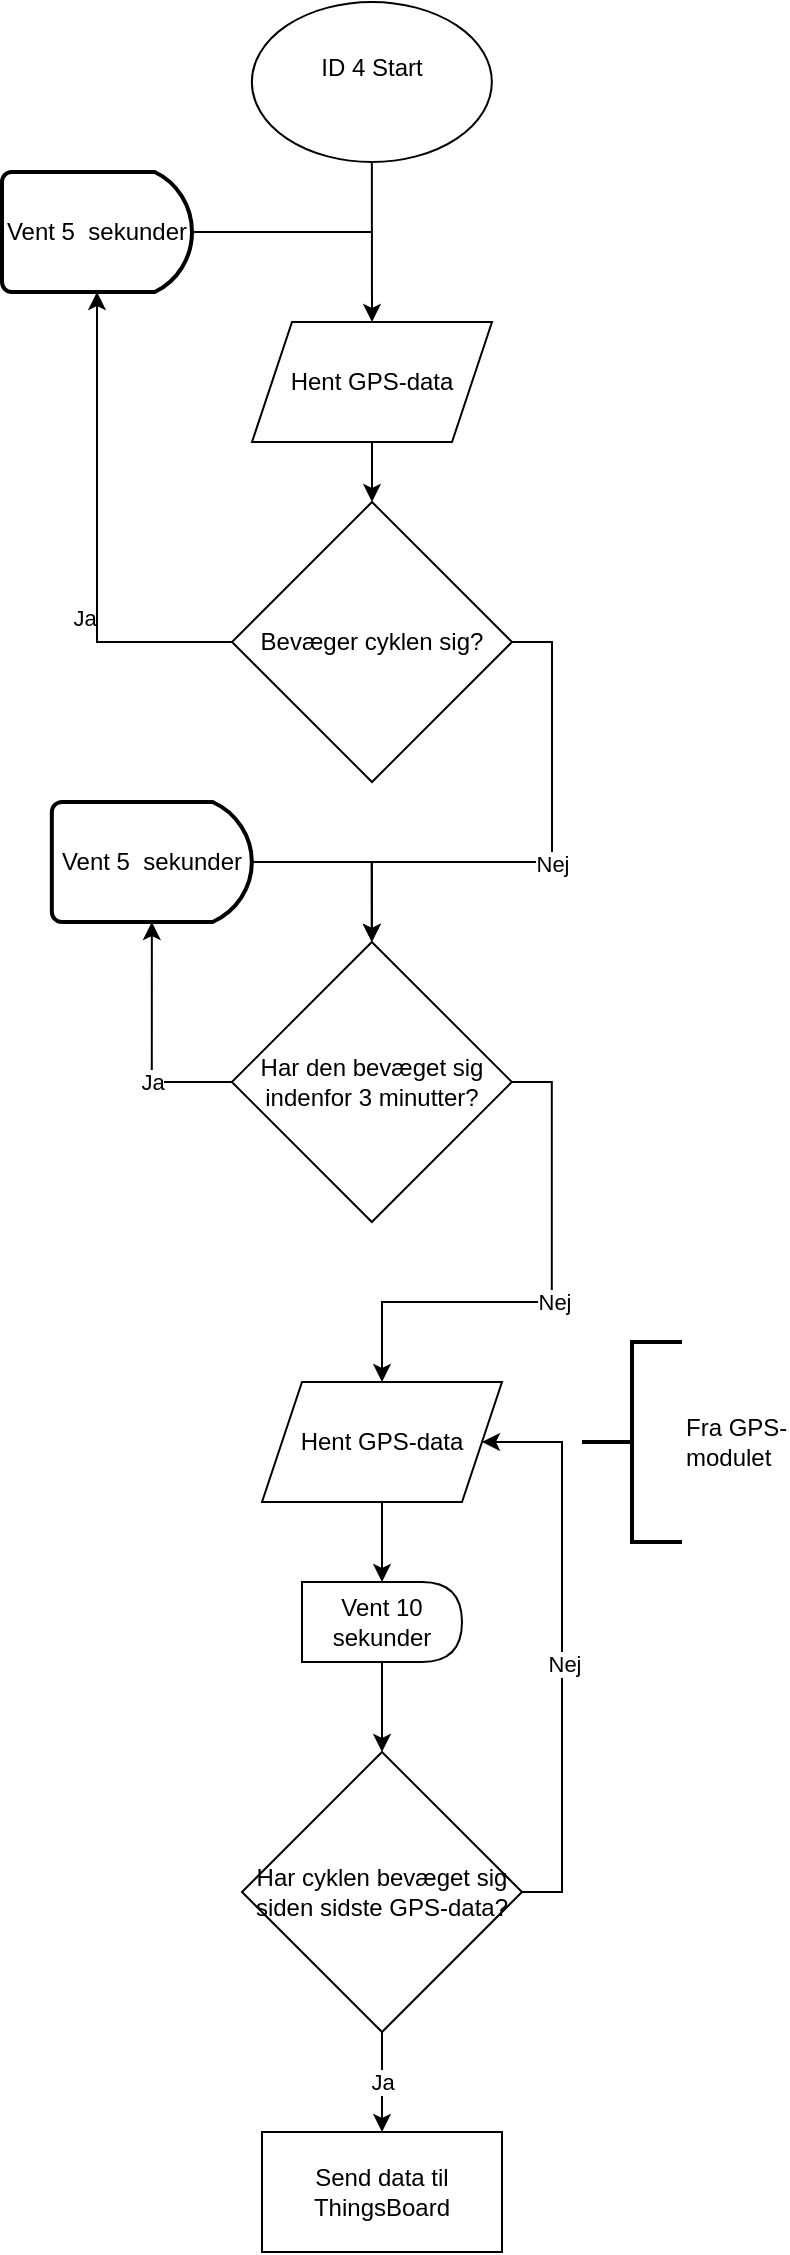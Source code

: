 <mxfile version="25.0.1">
  <diagram name="Side-1" id="5QCO7v8JLTxfKbGBEfMo">
    <mxGraphModel dx="-63" dy="638" grid="1" gridSize="10" guides="1" tooltips="1" connect="1" arrows="1" fold="1" page="1" pageScale="1" pageWidth="10" pageHeight="10" math="0" shadow="0">
      <root>
        <mxCell id="0" />
        <mxCell id="1" parent="0" />
        <mxCell id="t8NLzMtJUix6vNuB-qDw-4" style="edgeStyle=orthogonalEdgeStyle;rounded=0;orthogonalLoop=1;jettySize=auto;html=1;exitX=0;exitY=0.5;exitDx=0;exitDy=0;entryX=0;entryY=0.5;entryDx=0;entryDy=0;" parent="1" edge="1">
          <mxGeometry relative="1" as="geometry">
            <mxPoint x="335" y="635" as="sourcePoint" />
            <Array as="points">
              <mxPoint x="315" y="635" />
              <mxPoint x="315" y="270" />
            </Array>
          </mxGeometry>
        </mxCell>
        <mxCell id="t8NLzMtJUix6vNuB-qDw-5" style="edgeStyle=orthogonalEdgeStyle;rounded=0;orthogonalLoop=1;jettySize=auto;html=1;exitX=0;exitY=0.5;exitDx=0;exitDy=0;entryX=0;entryY=0.5;entryDx=0;entryDy=0;" parent="1" edge="1">
          <mxGeometry relative="1" as="geometry">
            <mxPoint x="335" y="850" as="sourcePoint" />
            <Array as="points">
              <mxPoint x="315" y="850" />
              <mxPoint x="315" y="270" />
            </Array>
          </mxGeometry>
        </mxCell>
        <mxCell id="t8NLzMtJUix6vNuB-qDw-3" style="edgeStyle=orthogonalEdgeStyle;rounded=0;orthogonalLoop=1;jettySize=auto;html=1;exitX=0;exitY=0.5;exitDx=0;exitDy=0;entryX=0;entryY=0.5;entryDx=0;entryDy=0;" parent="1" edge="1">
          <mxGeometry relative="1" as="geometry">
            <mxPoint x="335" y="420" as="sourcePoint" />
            <Array as="points">
              <mxPoint x="315" y="420" />
              <mxPoint x="315" y="270" />
            </Array>
          </mxGeometry>
        </mxCell>
        <mxCell id="t8NLzMtJUix6vNuB-qDw-6" value="" style="edgeStyle=orthogonalEdgeStyle;rounded=0;orthogonalLoop=1;jettySize=auto;html=1;entryX=0.5;entryY=0;entryDx=0;entryDy=0;exitX=0.5;exitY=1;exitDx=0;exitDy=0;" parent="1" source="GzxdJHe5eNdJ97qO83-7-1" target="t8NLzMtJUix6vNuB-qDw-21" edge="1">
          <mxGeometry relative="1" as="geometry">
            <mxPoint x="939.92" y="250" as="targetPoint" />
            <mxPoint x="939.9" y="295" as="sourcePoint" />
          </mxGeometry>
        </mxCell>
        <mxCell id="t8NLzMtJUix6vNuB-qDw-7" value="&lt;div&gt;ID 4 Start&lt;/div&gt;&lt;div&gt;&lt;br&gt;&lt;/div&gt;" style="ellipse;whiteSpace=wrap;html=1;" parent="1" vertex="1">
          <mxGeometry x="879.92" y="85" width="120" height="80" as="geometry" />
        </mxCell>
        <mxCell id="t8NLzMtJUix6vNuB-qDw-34" style="edgeStyle=orthogonalEdgeStyle;rounded=0;orthogonalLoop=1;jettySize=auto;html=1;exitX=1;exitY=0.5;exitDx=0;exitDy=0;entryX=0.5;entryY=0;entryDx=0;entryDy=0;" parent="1" source="t8NLzMtJUix6vNuB-qDw-21" target="t8NLzMtJUix6vNuB-qDw-40" edge="1">
          <mxGeometry relative="1" as="geometry">
            <mxPoint x="939.92" y="535" as="targetPoint" />
          </mxGeometry>
        </mxCell>
        <mxCell id="t8NLzMtJUix6vNuB-qDw-55" value="Nej" style="edgeLabel;html=1;align=center;verticalAlign=middle;resizable=0;points=[];" parent="t8NLzMtJUix6vNuB-qDw-34" vertex="1" connectable="0">
          <mxGeometry x="-0.198" y="-2" relative="1" as="geometry">
            <mxPoint x="2" y="26" as="offset" />
          </mxGeometry>
        </mxCell>
        <mxCell id="t8NLzMtJUix6vNuB-qDw-21" value="Bevæger cyklen sig?" style="rhombus;whiteSpace=wrap;html=1;" parent="1" vertex="1">
          <mxGeometry x="870" y="335" width="140" height="140" as="geometry" />
        </mxCell>
        <mxCell id="t8NLzMtJUix6vNuB-qDw-28" value="Vent 5&amp;nbsp; sekunder" style="strokeWidth=2;html=1;shape=mxgraph.flowchart.delay;whiteSpace=wrap;" parent="1" vertex="1">
          <mxGeometry x="755" y="170" width="95" height="60" as="geometry" />
        </mxCell>
        <mxCell id="t8NLzMtJUix6vNuB-qDw-29" style="edgeStyle=orthogonalEdgeStyle;rounded=0;orthogonalLoop=1;jettySize=auto;html=1;exitX=0;exitY=0.5;exitDx=0;exitDy=0;entryX=0.5;entryY=1;entryDx=0;entryDy=0;entryPerimeter=0;" parent="1" source="t8NLzMtJUix6vNuB-qDw-21" target="t8NLzMtJUix6vNuB-qDw-28" edge="1">
          <mxGeometry relative="1" as="geometry" />
        </mxCell>
        <mxCell id="t8NLzMtJUix6vNuB-qDw-32" value="&lt;div&gt;Ja&lt;/div&gt;" style="edgeLabel;html=1;align=center;verticalAlign=middle;resizable=0;points=[];" parent="t8NLzMtJUix6vNuB-qDw-29" vertex="1" connectable="0">
          <mxGeometry x="-0.34" relative="1" as="geometry">
            <mxPoint x="-7" as="offset" />
          </mxGeometry>
        </mxCell>
        <mxCell id="t8NLzMtJUix6vNuB-qDw-37" style="edgeStyle=orthogonalEdgeStyle;rounded=0;orthogonalLoop=1;jettySize=auto;html=1;exitX=1;exitY=0.5;exitDx=0;exitDy=0;exitPerimeter=0;entryX=0.5;entryY=0;entryDx=0;entryDy=0;" parent="1" source="t8NLzMtJUix6vNuB-qDw-35" target="t8NLzMtJUix6vNuB-qDw-40" edge="1">
          <mxGeometry relative="1" as="geometry">
            <mxPoint x="940" y="650" as="targetPoint" />
          </mxGeometry>
        </mxCell>
        <mxCell id="t8NLzMtJUix6vNuB-qDw-35" value="Vent 5&amp;nbsp; sekunder" style="strokeWidth=2;html=1;shape=mxgraph.flowchart.delay;whiteSpace=wrap;" parent="1" vertex="1">
          <mxGeometry x="779.92" y="485" width="100" height="60" as="geometry" />
        </mxCell>
        <mxCell id="t8NLzMtJUix6vNuB-qDw-36" style="edgeStyle=orthogonalEdgeStyle;rounded=0;orthogonalLoop=1;jettySize=auto;html=1;exitX=0;exitY=0.5;exitDx=0;exitDy=0;entryX=0.5;entryY=1;entryDx=0;entryDy=0;entryPerimeter=0;" parent="1" source="t8NLzMtJUix6vNuB-qDw-40" target="t8NLzMtJUix6vNuB-qDw-35" edge="1">
          <mxGeometry relative="1" as="geometry">
            <mxPoint x="872.42" y="602.5" as="sourcePoint" />
          </mxGeometry>
        </mxCell>
        <mxCell id="t8NLzMtJUix6vNuB-qDw-38" value="Ja" style="edgeLabel;html=1;align=center;verticalAlign=middle;resizable=0;points=[];" parent="t8NLzMtJUix6vNuB-qDw-36" vertex="1" connectable="0">
          <mxGeometry x="0.06" y="1" relative="1" as="geometry">
            <mxPoint x="1" y="23" as="offset" />
          </mxGeometry>
        </mxCell>
        <mxCell id="t8NLzMtJUix6vNuB-qDw-52" style="edgeStyle=orthogonalEdgeStyle;rounded=0;orthogonalLoop=1;jettySize=auto;html=1;exitX=1;exitY=0.5;exitDx=0;exitDy=0;entryX=0.5;entryY=0;entryDx=0;entryDy=0;" parent="1" source="t8NLzMtJUix6vNuB-qDw-40" target="t8NLzMtJUix6vNuB-qDw-54" edge="1">
          <mxGeometry relative="1" as="geometry">
            <mxPoint x="939.92" y="772.5" as="targetPoint" />
          </mxGeometry>
        </mxCell>
        <mxCell id="t8NLzMtJUix6vNuB-qDw-53" value="Nej" style="edgeLabel;html=1;align=center;verticalAlign=middle;resizable=0;points=[];" parent="t8NLzMtJUix6vNuB-qDw-52" vertex="1" connectable="0">
          <mxGeometry x="0.17" y="1" relative="1" as="geometry">
            <mxPoint x="20" y="-1" as="offset" />
          </mxGeometry>
        </mxCell>
        <mxCell id="t8NLzMtJUix6vNuB-qDw-40" value="Har den bevæget sig indenfor 3 minutter?" style="rhombus;whiteSpace=wrap;html=1;" parent="1" vertex="1">
          <mxGeometry x="869.92" y="555" width="140" height="140" as="geometry" />
        </mxCell>
        <mxCell id="t8NLzMtJUix6vNuB-qDw-60" style="edgeStyle=orthogonalEdgeStyle;rounded=0;orthogonalLoop=1;jettySize=auto;html=1;exitX=0.5;exitY=1;exitDx=0;exitDy=0;entryX=0.5;entryY=0;entryDx=0;entryDy=0;" parent="1" source="t8NLzMtJUix6vNuB-qDw-54" target="t8NLzMtJUix6vNuB-qDw-59" edge="1">
          <mxGeometry relative="1" as="geometry" />
        </mxCell>
        <mxCell id="t8NLzMtJUix6vNuB-qDw-54" value="Hent GPS-data" style="shape=parallelogram;perimeter=parallelogramPerimeter;whiteSpace=wrap;html=1;fixedSize=1;" parent="1" vertex="1">
          <mxGeometry x="885" y="775" width="120" height="60" as="geometry" />
        </mxCell>
        <mxCell id="t8NLzMtJUix6vNuB-qDw-62" style="edgeStyle=orthogonalEdgeStyle;rounded=0;orthogonalLoop=1;jettySize=auto;html=1;exitX=0.5;exitY=1;exitDx=0;exitDy=0;entryX=0.5;entryY=0;entryDx=0;entryDy=0;" parent="1" source="t8NLzMtJUix6vNuB-qDw-59" target="t8NLzMtJUix6vNuB-qDw-61" edge="1">
          <mxGeometry relative="1" as="geometry" />
        </mxCell>
        <mxCell id="t8NLzMtJUix6vNuB-qDw-59" value="Vent 10 sekunder" style="shape=delay;whiteSpace=wrap;html=1;" parent="1" vertex="1">
          <mxGeometry x="905" y="875" width="80" height="40" as="geometry" />
        </mxCell>
        <mxCell id="t8NLzMtJUix6vNuB-qDw-63" style="edgeStyle=orthogonalEdgeStyle;rounded=0;orthogonalLoop=1;jettySize=auto;html=1;exitX=1;exitY=0.5;exitDx=0;exitDy=0;entryX=1;entryY=0.5;entryDx=0;entryDy=0;" parent="1" source="t8NLzMtJUix6vNuB-qDw-61" target="t8NLzMtJUix6vNuB-qDw-54" edge="1">
          <mxGeometry relative="1" as="geometry">
            <Array as="points">
              <mxPoint x="1035" y="1030" />
              <mxPoint x="1035" y="805" />
            </Array>
          </mxGeometry>
        </mxCell>
        <mxCell id="t8NLzMtJUix6vNuB-qDw-64" value="Nej" style="edgeLabel;html=1;align=center;verticalAlign=middle;resizable=0;points=[];" parent="t8NLzMtJUix6vNuB-qDw-63" vertex="1" connectable="0">
          <mxGeometry x="-0.055" y="-1" relative="1" as="geometry">
            <mxPoint as="offset" />
          </mxGeometry>
        </mxCell>
        <mxCell id="t8NLzMtJUix6vNuB-qDw-66" style="edgeStyle=orthogonalEdgeStyle;rounded=0;orthogonalLoop=1;jettySize=auto;html=1;exitX=0.5;exitY=1;exitDx=0;exitDy=0;entryX=0.5;entryY=0;entryDx=0;entryDy=0;" parent="1" source="t8NLzMtJUix6vNuB-qDw-61" target="t8NLzMtJUix6vNuB-qDw-65" edge="1">
          <mxGeometry relative="1" as="geometry" />
        </mxCell>
        <mxCell id="wt8gnzURPWGUX9V3AWWs-1" value="Ja" style="edgeLabel;html=1;align=center;verticalAlign=middle;resizable=0;points=[];" parent="t8NLzMtJUix6vNuB-qDw-66" vertex="1" connectable="0">
          <mxGeometry x="-0.008" relative="1" as="geometry">
            <mxPoint as="offset" />
          </mxGeometry>
        </mxCell>
        <mxCell id="t8NLzMtJUix6vNuB-qDw-61" value="Har cyklen bevæget sig siden sidste GPS-data?" style="rhombus;whiteSpace=wrap;html=1;" parent="1" vertex="1">
          <mxGeometry x="875" y="960" width="140" height="140" as="geometry" />
        </mxCell>
        <mxCell id="t8NLzMtJUix6vNuB-qDw-65" value="&lt;div&gt;Send data til&lt;/div&gt;&lt;div&gt;ThingsBoard&lt;br&gt;&lt;/div&gt;" style="rounded=0;whiteSpace=wrap;html=1;" parent="1" vertex="1">
          <mxGeometry x="885" y="1150" width="120" height="60" as="geometry" />
        </mxCell>
        <mxCell id="wt8gnzURPWGUX9V3AWWs-2" value="&lt;div&gt;Fra GPS-&lt;/div&gt;&lt;div&gt;modulet&lt;/div&gt;" style="strokeWidth=2;html=1;shape=mxgraph.flowchart.annotation_2;align=left;labelPosition=right;pointerEvents=1;" parent="1" vertex="1">
          <mxGeometry x="1045" y="755" width="50" height="100" as="geometry" />
        </mxCell>
        <mxCell id="w_0kCe-3_XeHWziMAu6y-3" value="" style="edgeStyle=orthogonalEdgeStyle;rounded=0;orthogonalLoop=1;jettySize=auto;html=1;entryX=0.5;entryY=0;entryDx=0;entryDy=0;" parent="1" source="t8NLzMtJUix6vNuB-qDw-7" target="GzxdJHe5eNdJ97qO83-7-1" edge="1">
          <mxGeometry relative="1" as="geometry">
            <mxPoint x="939.92" y="235" as="targetPoint" />
            <mxPoint x="940" y="220" as="sourcePoint" />
            <Array as="points">
              <mxPoint x="940" y="245" />
            </Array>
          </mxGeometry>
        </mxCell>
        <mxCell id="w_0kCe-3_XeHWziMAu6y-7" value="" style="endArrow=none;html=1;rounded=0;fontSize=12;startSize=8;endSize=8;curved=1;exitX=1;exitY=0.5;exitDx=0;exitDy=0;exitPerimeter=0;" parent="1" source="t8NLzMtJUix6vNuB-qDw-28" edge="1">
          <mxGeometry width="50" height="50" relative="1" as="geometry">
            <mxPoint x="970" y="400" as="sourcePoint" />
            <mxPoint x="940" y="200" as="targetPoint" />
          </mxGeometry>
        </mxCell>
        <mxCell id="GzxdJHe5eNdJ97qO83-7-1" value="Hent GPS-data" style="shape=parallelogram;perimeter=parallelogramPerimeter;whiteSpace=wrap;html=1;fixedSize=1;" vertex="1" parent="1">
          <mxGeometry x="880" y="245" width="120" height="60" as="geometry" />
        </mxCell>
      </root>
    </mxGraphModel>
  </diagram>
</mxfile>
